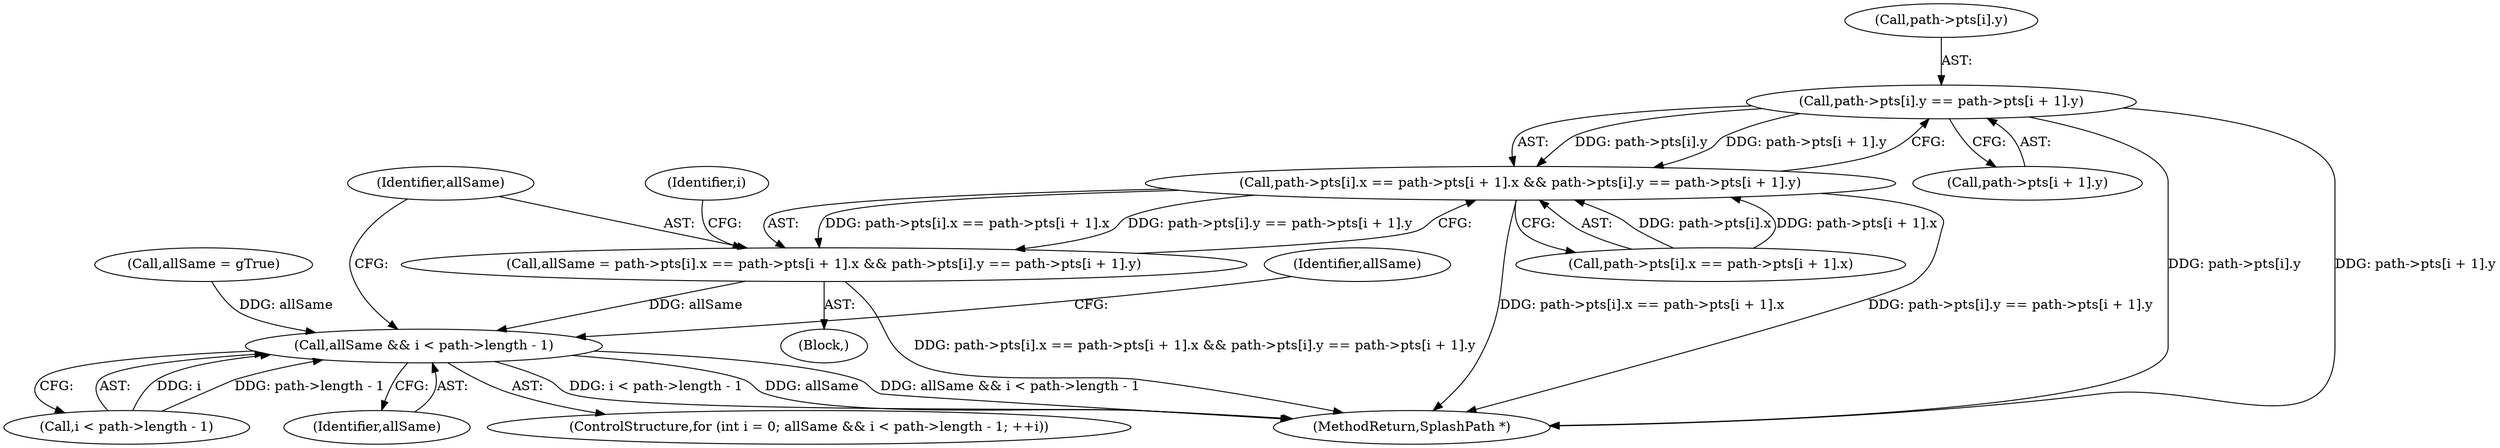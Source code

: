 digraph "0_poppler_8b6dc55e530b2f5ede6b9dfb64aafdd1d5836492@array" {
"1000476" [label="(Call,path->pts[i].y == path->pts[i + 1].y)"];
"1000458" [label="(Call,path->pts[i].x == path->pts[i + 1].x && path->pts[i].y == path->pts[i + 1].y)"];
"1000456" [label="(Call,allSame = path->pts[i].x == path->pts[i + 1].x && path->pts[i].y == path->pts[i + 1].y)"];
"1000444" [label="(Call,allSame && i < path->length - 1)"];
"1000436" [label="(Call,allSame = gTrue)"];
"1000446" [label="(Call,i < path->length - 1)"];
"1000458" [label="(Call,path->pts[i].x == path->pts[i + 1].x && path->pts[i].y == path->pts[i + 1].y)"];
"1000457" [label="(Identifier,allSame)"];
"1000444" [label="(Call,allSame && i < path->length - 1)"];
"1000484" [label="(Call,path->pts[i + 1].y)"];
"1000477" [label="(Call,path->pts[i].y)"];
"1000459" [label="(Call,path->pts[i].x == path->pts[i + 1].x)"];
"1000476" [label="(Call,path->pts[i].y == path->pts[i + 1].y)"];
"1000456" [label="(Call,allSame = path->pts[i].x == path->pts[i + 1].x && path->pts[i].y == path->pts[i + 1].y)"];
"1000455" [label="(Block,)"];
"1000454" [label="(Identifier,i)"];
"1000522" [label="(MethodReturn,SplashPath *)"];
"1000445" [label="(Identifier,allSame)"];
"1000439" [label="(ControlStructure,for (int i = 0; allSame && i < path->length - 1; ++i))"];
"1000494" [label="(Identifier,allSame)"];
"1000476" -> "1000458"  [label="AST: "];
"1000476" -> "1000484"  [label="CFG: "];
"1000477" -> "1000476"  [label="AST: "];
"1000484" -> "1000476"  [label="AST: "];
"1000458" -> "1000476"  [label="CFG: "];
"1000476" -> "1000522"  [label="DDG: path->pts[i].y"];
"1000476" -> "1000522"  [label="DDG: path->pts[i + 1].y"];
"1000476" -> "1000458"  [label="DDG: path->pts[i].y"];
"1000476" -> "1000458"  [label="DDG: path->pts[i + 1].y"];
"1000458" -> "1000456"  [label="AST: "];
"1000458" -> "1000459"  [label="CFG: "];
"1000459" -> "1000458"  [label="AST: "];
"1000456" -> "1000458"  [label="CFG: "];
"1000458" -> "1000522"  [label="DDG: path->pts[i].x == path->pts[i + 1].x"];
"1000458" -> "1000522"  [label="DDG: path->pts[i].y == path->pts[i + 1].y"];
"1000458" -> "1000456"  [label="DDG: path->pts[i].x == path->pts[i + 1].x"];
"1000458" -> "1000456"  [label="DDG: path->pts[i].y == path->pts[i + 1].y"];
"1000459" -> "1000458"  [label="DDG: path->pts[i].x"];
"1000459" -> "1000458"  [label="DDG: path->pts[i + 1].x"];
"1000456" -> "1000455"  [label="AST: "];
"1000457" -> "1000456"  [label="AST: "];
"1000454" -> "1000456"  [label="CFG: "];
"1000456" -> "1000522"  [label="DDG: path->pts[i].x == path->pts[i + 1].x && path->pts[i].y == path->pts[i + 1].y"];
"1000456" -> "1000444"  [label="DDG: allSame"];
"1000444" -> "1000439"  [label="AST: "];
"1000444" -> "1000445"  [label="CFG: "];
"1000444" -> "1000446"  [label="CFG: "];
"1000445" -> "1000444"  [label="AST: "];
"1000446" -> "1000444"  [label="AST: "];
"1000457" -> "1000444"  [label="CFG: "];
"1000494" -> "1000444"  [label="CFG: "];
"1000444" -> "1000522"  [label="DDG: i < path->length - 1"];
"1000444" -> "1000522"  [label="DDG: allSame"];
"1000444" -> "1000522"  [label="DDG: allSame && i < path->length - 1"];
"1000436" -> "1000444"  [label="DDG: allSame"];
"1000446" -> "1000444"  [label="DDG: i"];
"1000446" -> "1000444"  [label="DDG: path->length - 1"];
}
